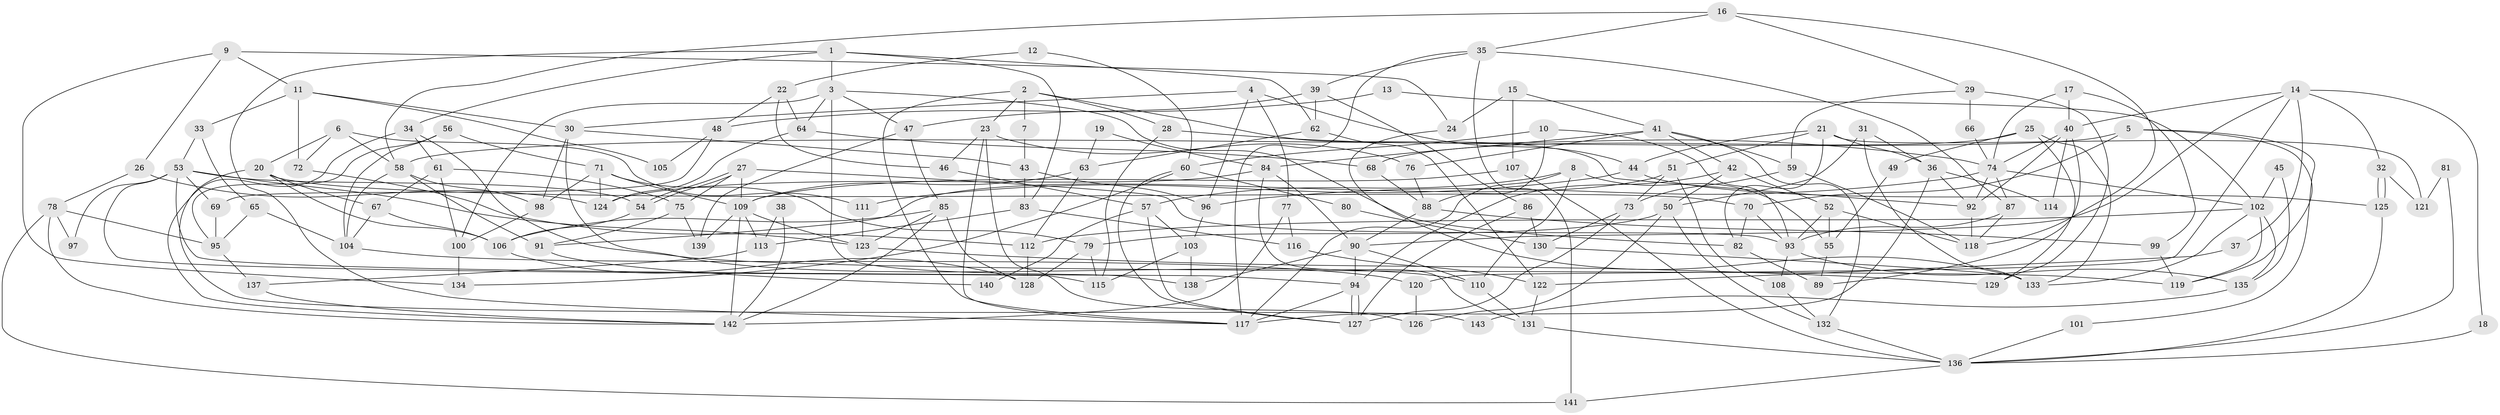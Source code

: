 // Generated by graph-tools (version 1.1) at 2025/11/02/27/25 16:11:18]
// undirected, 143 vertices, 286 edges
graph export_dot {
graph [start="1"]
  node [color=gray90,style=filled];
  1;
  2;
  3;
  4;
  5;
  6;
  7;
  8;
  9;
  10;
  11;
  12;
  13;
  14;
  15;
  16;
  17;
  18;
  19;
  20;
  21;
  22;
  23;
  24;
  25;
  26;
  27;
  28;
  29;
  30;
  31;
  32;
  33;
  34;
  35;
  36;
  37;
  38;
  39;
  40;
  41;
  42;
  43;
  44;
  45;
  46;
  47;
  48;
  49;
  50;
  51;
  52;
  53;
  54;
  55;
  56;
  57;
  58;
  59;
  60;
  61;
  62;
  63;
  64;
  65;
  66;
  67;
  68;
  69;
  70;
  71;
  72;
  73;
  74;
  75;
  76;
  77;
  78;
  79;
  80;
  81;
  82;
  83;
  84;
  85;
  86;
  87;
  88;
  89;
  90;
  91;
  92;
  93;
  94;
  95;
  96;
  97;
  98;
  99;
  100;
  101;
  102;
  103;
  104;
  105;
  106;
  107;
  108;
  109;
  110;
  111;
  112;
  113;
  114;
  115;
  116;
  117;
  118;
  119;
  120;
  121;
  122;
  123;
  124;
  125;
  126;
  127;
  128;
  129;
  130;
  131;
  132;
  133;
  134;
  135;
  136;
  137;
  138;
  139;
  140;
  141;
  142;
  143;
  1 -- 3;
  1 -- 117;
  1 -- 34;
  1 -- 62;
  1 -- 83;
  2 -- 23;
  2 -- 28;
  2 -- 7;
  2 -- 92;
  2 -- 117;
  3 -- 47;
  3 -- 64;
  3 -- 82;
  3 -- 100;
  3 -- 138;
  4 -- 96;
  4 -- 77;
  4 -- 30;
  4 -- 44;
  5 -- 58;
  5 -- 119;
  5 -- 70;
  5 -- 101;
  6 -- 58;
  6 -- 72;
  6 -- 20;
  6 -- 111;
  7 -- 43;
  8 -- 55;
  8 -- 57;
  8 -- 110;
  8 -- 117;
  9 -- 134;
  9 -- 24;
  9 -- 11;
  9 -- 26;
  10 -- 93;
  10 -- 88;
  10 -- 60;
  11 -- 33;
  11 -- 30;
  11 -- 72;
  11 -- 105;
  12 -- 22;
  12 -- 60;
  13 -- 102;
  13 -- 48;
  14 -- 90;
  14 -- 40;
  14 -- 18;
  14 -- 32;
  14 -- 37;
  14 -- 120;
  15 -- 107;
  15 -- 41;
  15 -- 24;
  16 -- 35;
  16 -- 58;
  16 -- 29;
  16 -- 118;
  17 -- 40;
  17 -- 74;
  17 -- 99;
  18 -- 136;
  19 -- 63;
  19 -- 84;
  20 -- 67;
  20 -- 70;
  20 -- 106;
  20 -- 143;
  21 -- 82;
  21 -- 44;
  21 -- 36;
  21 -- 51;
  21 -- 121;
  22 -- 46;
  22 -- 64;
  22 -- 48;
  23 -- 76;
  23 -- 117;
  23 -- 46;
  23 -- 126;
  24 -- 133;
  25 -- 133;
  25 -- 129;
  25 -- 49;
  25 -- 68;
  26 -- 78;
  26 -- 124;
  27 -- 54;
  27 -- 54;
  27 -- 93;
  27 -- 75;
  27 -- 109;
  28 -- 115;
  28 -- 74;
  29 -- 59;
  29 -- 66;
  29 -- 129;
  30 -- 43;
  30 -- 98;
  30 -- 110;
  31 -- 36;
  31 -- 50;
  31 -- 133;
  32 -- 125;
  32 -- 125;
  32 -- 121;
  33 -- 53;
  33 -- 65;
  34 -- 142;
  34 -- 61;
  34 -- 119;
  35 -- 117;
  35 -- 87;
  35 -- 39;
  35 -- 141;
  36 -- 117;
  36 -- 92;
  36 -- 114;
  37 -- 122;
  38 -- 142;
  38 -- 113;
  39 -- 62;
  39 -- 47;
  39 -- 86;
  40 -- 74;
  40 -- 92;
  40 -- 89;
  40 -- 114;
  41 -- 42;
  41 -- 132;
  41 -- 59;
  41 -- 76;
  41 -- 84;
  42 -- 94;
  42 -- 52;
  42 -- 50;
  43 -- 96;
  43 -- 83;
  44 -- 111;
  44 -- 125;
  45 -- 135;
  45 -- 102;
  46 -- 57;
  47 -- 85;
  47 -- 139;
  48 -- 69;
  48 -- 105;
  49 -- 55;
  50 -- 79;
  50 -- 126;
  50 -- 132;
  51 -- 91;
  51 -- 73;
  51 -- 108;
  52 -- 93;
  52 -- 118;
  52 -- 55;
  53 -- 123;
  53 -- 94;
  53 -- 54;
  53 -- 69;
  53 -- 97;
  53 -- 115;
  54 -- 106;
  55 -- 89;
  56 -- 104;
  56 -- 71;
  56 -- 95;
  57 -- 127;
  57 -- 103;
  57 -- 140;
  58 -- 98;
  58 -- 104;
  58 -- 91;
  59 -- 118;
  59 -- 73;
  60 -- 127;
  60 -- 80;
  60 -- 134;
  61 -- 75;
  61 -- 67;
  61 -- 100;
  62 -- 63;
  62 -- 122;
  63 -- 109;
  63 -- 112;
  64 -- 68;
  64 -- 124;
  65 -- 104;
  65 -- 95;
  66 -- 74;
  67 -- 106;
  67 -- 104;
  68 -- 88;
  69 -- 95;
  70 -- 82;
  70 -- 93;
  71 -- 98;
  71 -- 124;
  71 -- 79;
  71 -- 109;
  72 -- 112;
  73 -- 127;
  73 -- 130;
  74 -- 87;
  74 -- 92;
  74 -- 96;
  74 -- 102;
  75 -- 139;
  75 -- 91;
  76 -- 88;
  77 -- 142;
  77 -- 116;
  78 -- 141;
  78 -- 142;
  78 -- 95;
  78 -- 97;
  79 -- 128;
  79 -- 115;
  80 -- 130;
  81 -- 121;
  81 -- 136;
  82 -- 89;
  83 -- 113;
  83 -- 116;
  84 -- 90;
  84 -- 124;
  84 -- 131;
  85 -- 142;
  85 -- 106;
  85 -- 123;
  85 -- 128;
  86 -- 127;
  86 -- 130;
  87 -- 93;
  87 -- 118;
  88 -- 90;
  88 -- 99;
  90 -- 94;
  90 -- 110;
  90 -- 138;
  91 -- 140;
  92 -- 118;
  93 -- 108;
  93 -- 135;
  94 -- 117;
  94 -- 127;
  94 -- 127;
  95 -- 137;
  96 -- 103;
  98 -- 100;
  99 -- 119;
  100 -- 134;
  101 -- 136;
  102 -- 133;
  102 -- 112;
  102 -- 119;
  102 -- 135;
  103 -- 115;
  103 -- 138;
  104 -- 120;
  106 -- 128;
  107 -- 136;
  107 -- 109;
  108 -- 132;
  109 -- 113;
  109 -- 123;
  109 -- 139;
  109 -- 142;
  110 -- 131;
  111 -- 123;
  112 -- 128;
  113 -- 137;
  116 -- 122;
  120 -- 126;
  122 -- 131;
  123 -- 129;
  125 -- 136;
  130 -- 133;
  131 -- 136;
  132 -- 136;
  135 -- 143;
  136 -- 141;
  137 -- 142;
}
